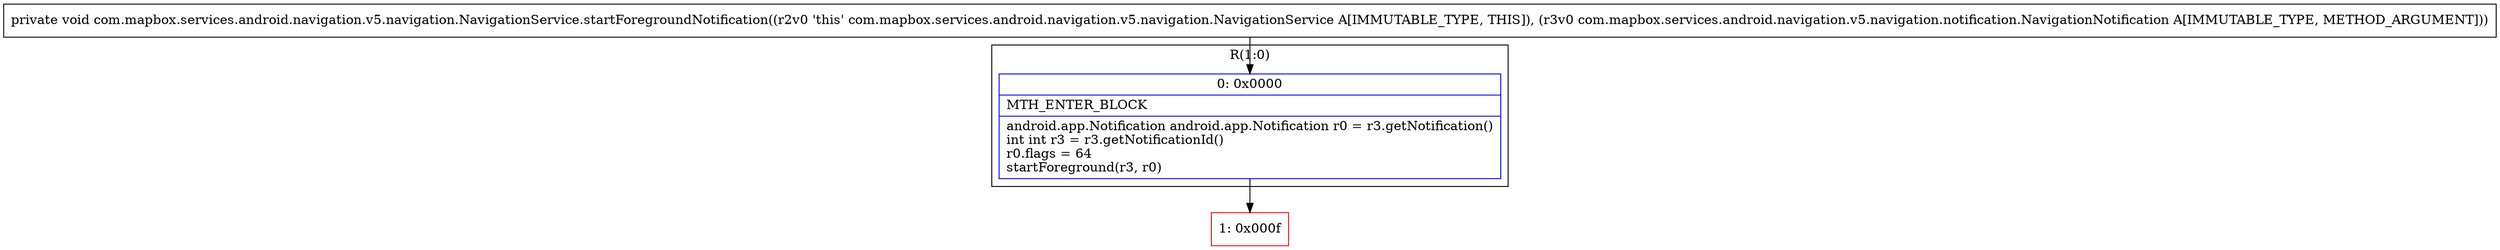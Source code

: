 digraph "CFG forcom.mapbox.services.android.navigation.v5.navigation.NavigationService.startForegroundNotification(Lcom\/mapbox\/services\/android\/navigation\/v5\/navigation\/notification\/NavigationNotification;)V" {
subgraph cluster_Region_864436694 {
label = "R(1:0)";
node [shape=record,color=blue];
Node_0 [shape=record,label="{0\:\ 0x0000|MTH_ENTER_BLOCK\l|android.app.Notification android.app.Notification r0 = r3.getNotification()\lint int r3 = r3.getNotificationId()\lr0.flags = 64\lstartForeground(r3, r0)\l}"];
}
Node_1 [shape=record,color=red,label="{1\:\ 0x000f}"];
MethodNode[shape=record,label="{private void com.mapbox.services.android.navigation.v5.navigation.NavigationService.startForegroundNotification((r2v0 'this' com.mapbox.services.android.navigation.v5.navigation.NavigationService A[IMMUTABLE_TYPE, THIS]), (r3v0 com.mapbox.services.android.navigation.v5.navigation.notification.NavigationNotification A[IMMUTABLE_TYPE, METHOD_ARGUMENT])) }"];
MethodNode -> Node_0;
Node_0 -> Node_1;
}

